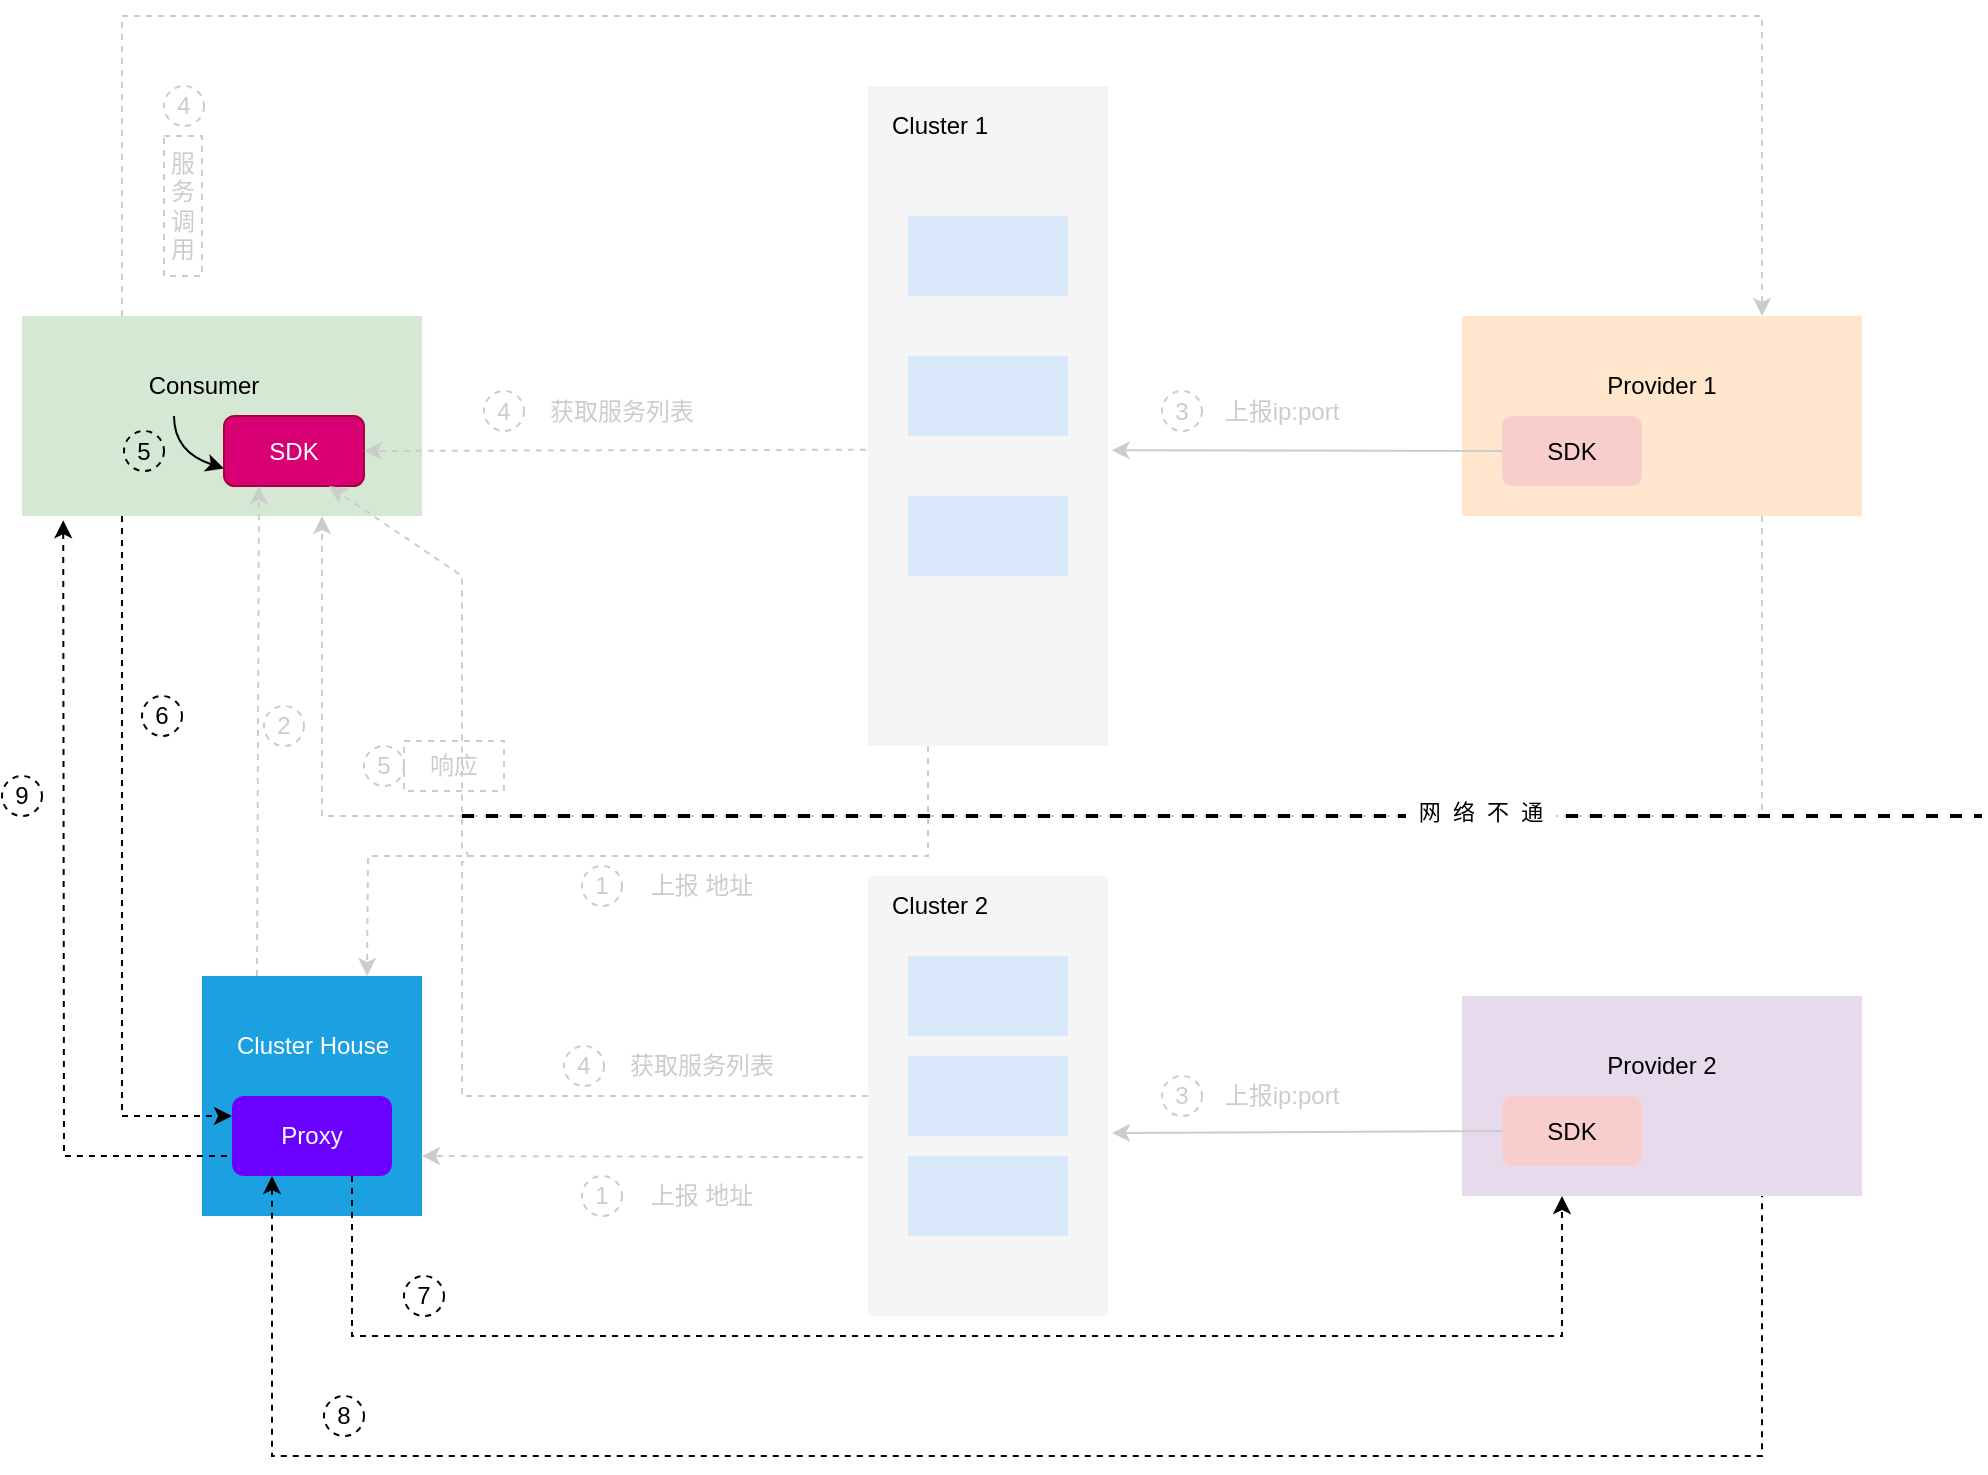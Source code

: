<mxfile version="15.4.0" type="device"><diagram id="qQoGq1cH7CEZReM-vbfz" name="第 1 页"><mxGraphModel dx="1928" dy="582" grid="1" gridSize="10" guides="1" tooltips="1" connect="1" arrows="1" fold="1" page="1" pageScale="1" pageWidth="827" pageHeight="1169" math="0" shadow="0"><root><mxCell id="0"/><mxCell id="1" parent="0"/><mxCell id="X7qGMK9cB8R1yC2NZc6N-1" value="" style="rounded=0;whiteSpace=wrap;html=1;fillColor=#ffe6cc;strokeColor=none;" parent="1" vertex="1"><mxGeometry x="660" y="430" width="200" height="100" as="geometry"/></mxCell><mxCell id="X7qGMK9cB8R1yC2NZc6N-2" value="SDK" style="rounded=1;whiteSpace=wrap;html=1;fillColor=#f8cecc;strokeColor=none;" parent="1" vertex="1"><mxGeometry x="680" y="480" width="70" height="35" as="geometry"/></mxCell><mxCell id="X7qGMK9cB8R1yC2NZc6N-3" value="" style="rounded=0;whiteSpace=wrap;html=1;fillColor=#f5f5f5;strokeColor=none;fontColor=#333333;" parent="1" vertex="1"><mxGeometry x="363" y="315" width="120" height="330" as="geometry"/></mxCell><mxCell id="X7qGMK9cB8R1yC2NZc6N-4" value="" style="rounded=0;whiteSpace=wrap;html=1;fillColor=#dae8fc;strokeColor=none;" parent="1" vertex="1"><mxGeometry x="383" y="380" width="80" height="40" as="geometry"/></mxCell><mxCell id="X7qGMK9cB8R1yC2NZc6N-5" value="" style="rounded=0;whiteSpace=wrap;html=1;fillColor=#dae8fc;strokeColor=none;" parent="1" vertex="1"><mxGeometry x="383" y="450" width="80" height="40" as="geometry"/></mxCell><mxCell id="X7qGMK9cB8R1yC2NZc6N-6" value="" style="rounded=0;whiteSpace=wrap;html=1;fillColor=#dae8fc;strokeColor=none;" parent="1" vertex="1"><mxGeometry x="383" y="520" width="80" height="40" as="geometry"/></mxCell><mxCell id="X7qGMK9cB8R1yC2NZc6N-7" value="Cluster 1" style="text;html=1;strokeColor=none;fillColor=none;align=center;verticalAlign=middle;whiteSpace=wrap;rounded=0;" parent="1" vertex="1"><mxGeometry x="369" y="320" width="60" height="30" as="geometry"/></mxCell><mxCell id="X7qGMK9cB8R1yC2NZc6N-8" value="Provider 1" style="text;html=1;strokeColor=none;fillColor=none;align=center;verticalAlign=middle;whiteSpace=wrap;rounded=0;" parent="1" vertex="1"><mxGeometry x="730" y="450" width="60" height="30" as="geometry"/></mxCell><mxCell id="X7qGMK9cB8R1yC2NZc6N-9" value="" style="rounded=0;whiteSpace=wrap;html=1;fillColor=#d5e8d4;strokeColor=none;" parent="1" vertex="1"><mxGeometry x="-60" y="430" width="200" height="100" as="geometry"/></mxCell><mxCell id="X7qGMK9cB8R1yC2NZc6N-10" value="SDK" style="rounded=1;whiteSpace=wrap;html=1;fillColor=#d80073;strokeColor=#A50040;fontColor=#ffffff;" parent="1" vertex="1"><mxGeometry x="41" y="480" width="70" height="35" as="geometry"/></mxCell><mxCell id="X7qGMK9cB8R1yC2NZc6N-11" value="Consumer" style="text;html=1;strokeColor=none;fillColor=none;align=center;verticalAlign=middle;whiteSpace=wrap;rounded=0;" parent="1" vertex="1"><mxGeometry x="1" y="450" width="60" height="30" as="geometry"/></mxCell><mxCell id="1PCaNUX1M2OfLm39Njzx-1" value="" style="endArrow=classic;html=1;rounded=0;exitX=0;exitY=0.5;exitDx=0;exitDy=0;entryX=1.015;entryY=0.552;entryDx=0;entryDy=0;entryPerimeter=0;strokeColor=#CCCCCC;" parent="1" source="X7qGMK9cB8R1yC2NZc6N-2" target="X7qGMK9cB8R1yC2NZc6N-3" edge="1"><mxGeometry width="50" height="50" relative="1" as="geometry"><mxPoint x="270" y="710" as="sourcePoint"/><mxPoint x="320" y="660" as="targetPoint"/></mxGeometry></mxCell><mxCell id="1PCaNUX1M2OfLm39Njzx-2" value="" style="endArrow=classic;html=1;rounded=0;exitX=-0.009;exitY=0.551;exitDx=0;exitDy=0;entryX=1;entryY=0.5;entryDx=0;entryDy=0;exitPerimeter=0;strokeColor=#CCCCCC;dashed=1;" parent="1" source="X7qGMK9cB8R1yC2NZc6N-3" target="X7qGMK9cB8R1yC2NZc6N-10" edge="1"><mxGeometry width="50" height="50" relative="1" as="geometry"><mxPoint x="579" y="507.5" as="sourcePoint"/><mxPoint x="496.48" y="508.15" as="targetPoint"/></mxGeometry></mxCell><mxCell id="1PCaNUX1M2OfLm39Njzx-3" value="" style="curved=1;endArrow=classic;html=1;rounded=0;exitX=0.25;exitY=1;exitDx=0;exitDy=0;entryX=0;entryY=0.75;entryDx=0;entryDy=0;" parent="1" source="X7qGMK9cB8R1yC2NZc6N-11" target="X7qGMK9cB8R1yC2NZc6N-10" edge="1"><mxGeometry width="50" height="50" relative="1" as="geometry"><mxPoint x="-29" y="630" as="sourcePoint"/><mxPoint x="21" y="580" as="targetPoint"/><Array as="points"><mxPoint x="16" y="498"/></Array></mxGeometry></mxCell><mxCell id="1PCaNUX1M2OfLm39Njzx-4" value="" style="endArrow=classic;html=1;rounded=0;exitX=0.25;exitY=0;exitDx=0;exitDy=0;entryX=0.75;entryY=0;entryDx=0;entryDy=0;strokeColor=#CCCCCC;dashed=1;" parent="1" source="X7qGMK9cB8R1yC2NZc6N-9" target="X7qGMK9cB8R1yC2NZc6N-1" edge="1"><mxGeometry width="50" height="50" relative="1" as="geometry"><mxPoint x="371.92" y="506.83" as="sourcePoint"/><mxPoint x="260" y="507.5" as="targetPoint"/><Array as="points"><mxPoint x="-10" y="280"/><mxPoint x="810" y="280"/></Array></mxGeometry></mxCell><mxCell id="1PCaNUX1M2OfLm39Njzx-7" value="" style="rounded=0;whiteSpace=wrap;html=1;fillColor=#E8DAED;strokeColor=none;" parent="1" vertex="1"><mxGeometry x="660" y="770" width="200" height="100" as="geometry"/></mxCell><mxCell id="1PCaNUX1M2OfLm39Njzx-8" value="SDK" style="rounded=1;whiteSpace=wrap;html=1;fillColor=#f8cecc;strokeColor=none;" parent="1" vertex="1"><mxGeometry x="680" y="820" width="70" height="35" as="geometry"/></mxCell><mxCell id="1PCaNUX1M2OfLm39Njzx-9" value="Provider 2" style="text;html=1;strokeColor=none;fillColor=none;align=center;verticalAlign=middle;whiteSpace=wrap;rounded=0;" parent="1" vertex="1"><mxGeometry x="730" y="790" width="60" height="30" as="geometry"/></mxCell><mxCell id="1PCaNUX1M2OfLm39Njzx-10" value="" style="rounded=0;whiteSpace=wrap;html=1;fillColor=#f5f5f5;strokeColor=none;fontColor=#333333;" parent="1" vertex="1"><mxGeometry x="363" y="710" width="120" height="220" as="geometry"/></mxCell><mxCell id="1PCaNUX1M2OfLm39Njzx-11" value="" style="rounded=0;whiteSpace=wrap;html=1;fillColor=#dae8fc;strokeColor=none;" parent="1" vertex="1"><mxGeometry x="383" y="750" width="80" height="40" as="geometry"/></mxCell><mxCell id="1PCaNUX1M2OfLm39Njzx-12" value="" style="rounded=0;whiteSpace=wrap;html=1;fillColor=#dae8fc;strokeColor=none;" parent="1" vertex="1"><mxGeometry x="383" y="800" width="80" height="40" as="geometry"/></mxCell><mxCell id="1PCaNUX1M2OfLm39Njzx-13" value="" style="rounded=0;whiteSpace=wrap;html=1;fillColor=#dae8fc;strokeColor=none;" parent="1" vertex="1"><mxGeometry x="383" y="850" width="80" height="40" as="geometry"/></mxCell><mxCell id="1PCaNUX1M2OfLm39Njzx-14" value="Cluster 2" style="text;html=1;strokeColor=none;fillColor=none;align=center;verticalAlign=middle;whiteSpace=wrap;rounded=0;" parent="1" vertex="1"><mxGeometry x="369" y="710" width="60" height="30" as="geometry"/></mxCell><mxCell id="1PCaNUX1M2OfLm39Njzx-15" value="" style="endArrow=classic;html=1;rounded=0;exitX=0;exitY=0.5;exitDx=0;exitDy=0;entryX=1.017;entryY=0.584;entryDx=0;entryDy=0;entryPerimeter=0;strokeColor=#CCCCCC;" parent="1" source="1PCaNUX1M2OfLm39Njzx-8" target="1PCaNUX1M2OfLm39Njzx-10" edge="1"><mxGeometry width="50" height="50" relative="1" as="geometry"><mxPoint x="579" y="507.5" as="sourcePoint"/><mxPoint x="494.8" y="507.16" as="targetPoint"/></mxGeometry></mxCell><mxCell id="1PCaNUX1M2OfLm39Njzx-18" value="3" style="ellipse;whiteSpace=wrap;html=1;aspect=fixed;fillColor=none;dashed=1;strokeColor=#CCCCCC;fontColor=#CCCCCC;" parent="1" vertex="1"><mxGeometry x="510" y="467.5" width="20" height="20" as="geometry"/></mxCell><mxCell id="1PCaNUX1M2OfLm39Njzx-19" value="5" style="ellipse;whiteSpace=wrap;html=1;aspect=fixed;fillColor=none;dashed=1;" parent="1" vertex="1"><mxGeometry x="-9" y="487.5" width="20" height="20" as="geometry"/></mxCell><mxCell id="1PCaNUX1M2OfLm39Njzx-20" value="4" style="ellipse;whiteSpace=wrap;html=1;aspect=fixed;fillColor=none;dashed=1;fontColor=#CCCCCC;strokeColor=#CCCCCC;" parent="1" vertex="1"><mxGeometry x="171" y="467.5" width="20" height="20" as="geometry"/></mxCell><mxCell id="1PCaNUX1M2OfLm39Njzx-21" value="5" style="ellipse;whiteSpace=wrap;html=1;aspect=fixed;fillColor=none;dashed=1;strokeColor=#CCCCCC;fontColor=#CCCCCC;" parent="1" vertex="1"><mxGeometry x="111" y="645" width="20" height="20" as="geometry"/></mxCell><mxCell id="1PCaNUX1M2OfLm39Njzx-22" value="4" style="ellipse;whiteSpace=wrap;html=1;aspect=fixed;fillColor=none;dashed=1;strokeColor=#CCCCCC;fontColor=#CCCCCC;" parent="1" vertex="1"><mxGeometry x="11" y="315" width="20" height="20" as="geometry"/></mxCell><mxCell id="1PCaNUX1M2OfLm39Njzx-23" value="上报ip:port" style="text;html=1;strokeColor=none;fillColor=none;align=center;verticalAlign=middle;whiteSpace=wrap;rounded=0;dashed=1;fontColor=#CCCCCC;" parent="1" vertex="1"><mxGeometry x="530" y="462.5" width="80" height="30" as="geometry"/></mxCell><mxCell id="1PCaNUX1M2OfLm39Njzx-24" value="获取服务列表" style="text;html=1;strokeColor=none;fillColor=none;align=center;verticalAlign=middle;whiteSpace=wrap;rounded=0;dashed=1;fontColor=#CCCCCC;" parent="1" vertex="1"><mxGeometry x="200" y="462.5" width="80" height="30" as="geometry"/></mxCell><mxCell id="1PCaNUX1M2OfLm39Njzx-25" value="服务调用" style="text;html=1;strokeColor=#CCCCCC;fillColor=none;align=center;verticalAlign=middle;whiteSpace=wrap;rounded=0;dashed=1;fontColor=#CCCCCC;" parent="1" vertex="1"><mxGeometry x="11" y="340" width="19" height="70" as="geometry"/></mxCell><mxCell id="1PCaNUX1M2OfLm39Njzx-26" value="响应" style="text;html=1;strokeColor=#CCCCCC;fillColor=none;align=center;verticalAlign=middle;whiteSpace=wrap;rounded=0;dashed=1;fontColor=#CCCCCC;" parent="1" vertex="1"><mxGeometry x="131" y="642.5" width="50" height="25" as="geometry"/></mxCell><mxCell id="1PCaNUX1M2OfLm39Njzx-36" value="6" style="ellipse;whiteSpace=wrap;html=1;aspect=fixed;fillColor=none;dashed=1;" parent="1" vertex="1"><mxGeometry y="620" width="20" height="20" as="geometry"/></mxCell><mxCell id="1PCaNUX1M2OfLm39Njzx-38" value="9" style="ellipse;whiteSpace=wrap;html=1;aspect=fixed;fillColor=none;dashed=1;" parent="1" vertex="1"><mxGeometry x="-70" y="660" width="20" height="20" as="geometry"/></mxCell><mxCell id="_k_aqhZ8qPjCXraRc2PL-2" value="4" style="ellipse;whiteSpace=wrap;html=1;aspect=fixed;fillColor=none;dashed=1;fontColor=#CCCCCC;strokeColor=#CCCCCC;" vertex="1" parent="1"><mxGeometry x="211" y="795" width="20" height="20" as="geometry"/></mxCell><mxCell id="_k_aqhZ8qPjCXraRc2PL-3" value="获取服务列表" style="text;html=1;strokeColor=none;fillColor=none;align=center;verticalAlign=middle;whiteSpace=wrap;rounded=0;dashed=1;fontColor=#CCCCCC;" vertex="1" parent="1"><mxGeometry x="240" y="790" width="80" height="30" as="geometry"/></mxCell><mxCell id="_k_aqhZ8qPjCXraRc2PL-5" value="" style="rounded=0;whiteSpace=wrap;html=1;fontColor=#ffffff;strokeColor=none;fillColor=#1ba1e2;" vertex="1" parent="1"><mxGeometry x="30" y="760" width="110" height="120" as="geometry"/></mxCell><mxCell id="_k_aqhZ8qPjCXraRc2PL-6" value="" style="endArrow=classic;html=1;rounded=0;exitX=0.25;exitY=0;exitDx=0;exitDy=0;entryX=0.25;entryY=1;entryDx=0;entryDy=0;strokeColor=#CCCCCC;dashed=1;" edge="1" parent="1" source="_k_aqhZ8qPjCXraRc2PL-5" target="X7qGMK9cB8R1yC2NZc6N-10"><mxGeometry width="50" height="50" relative="1" as="geometry"><mxPoint x="371.92" y="506.83" as="sourcePoint"/><mxPoint x="121" y="507.5" as="targetPoint"/></mxGeometry></mxCell><mxCell id="_k_aqhZ8qPjCXraRc2PL-7" value="" style="endArrow=classic;html=1;rounded=0;exitX=-0.022;exitY=0.639;exitDx=0;exitDy=0;entryX=1;entryY=0.75;entryDx=0;entryDy=0;strokeColor=#CCCCCC;dashed=1;exitPerimeter=0;" edge="1" parent="1" source="1PCaNUX1M2OfLm39Njzx-10" target="_k_aqhZ8qPjCXraRc2PL-5"><mxGeometry width="50" height="50" relative="1" as="geometry"><mxPoint x="371.92" y="506.83" as="sourcePoint"/><mxPoint x="121.0" y="507.5" as="targetPoint"/></mxGeometry></mxCell><mxCell id="_k_aqhZ8qPjCXraRc2PL-8" value="2" style="ellipse;whiteSpace=wrap;html=1;aspect=fixed;fillColor=none;dashed=1;fontColor=#CCCCCC;strokeColor=#CCCCCC;" vertex="1" parent="1"><mxGeometry x="61" y="625" width="20" height="20" as="geometry"/></mxCell><mxCell id="_k_aqhZ8qPjCXraRc2PL-10" value="3" style="ellipse;whiteSpace=wrap;html=1;aspect=fixed;fillColor=none;dashed=1;strokeColor=#CCCCCC;fontColor=#CCCCCC;" vertex="1" parent="1"><mxGeometry x="510" y="810" width="20" height="20" as="geometry"/></mxCell><mxCell id="_k_aqhZ8qPjCXraRc2PL-11" value="上报ip:port" style="text;html=1;strokeColor=none;fillColor=none;align=center;verticalAlign=middle;whiteSpace=wrap;rounded=0;dashed=1;fontColor=#CCCCCC;" vertex="1" parent="1"><mxGeometry x="530" y="805" width="80" height="30" as="geometry"/></mxCell><mxCell id="_k_aqhZ8qPjCXraRc2PL-12" value="" style="endArrow=classic;html=1;rounded=0;exitX=0.25;exitY=1;exitDx=0;exitDy=0;entryX=0.75;entryY=0;entryDx=0;entryDy=0;strokeColor=#CCCCCC;dashed=1;" edge="1" parent="1" source="X7qGMK9cB8R1yC2NZc6N-3" target="_k_aqhZ8qPjCXraRc2PL-5"><mxGeometry width="50" height="50" relative="1" as="geometry"><mxPoint x="371.92" y="506.83" as="sourcePoint"/><mxPoint x="121.0" y="507.5" as="targetPoint"/><Array as="points"><mxPoint x="393" y="700"/><mxPoint x="113" y="700"/></Array></mxGeometry></mxCell><mxCell id="_k_aqhZ8qPjCXraRc2PL-14" value="" style="endArrow=classic;html=1;rounded=0;exitX=0;exitY=0.5;exitDx=0;exitDy=0;entryX=0.75;entryY=1;entryDx=0;entryDy=0;strokeColor=#CCCCCC;dashed=1;jumpStyle=arc;" edge="1" parent="1" source="1PCaNUX1M2OfLm39Njzx-10" target="X7qGMK9cB8R1yC2NZc6N-10"><mxGeometry width="50" height="50" relative="1" as="geometry"><mxPoint x="370.36" y="860.58" as="sourcePoint"/><mxPoint x="150" y="860" as="targetPoint"/><Array as="points"><mxPoint x="160" y="820"/><mxPoint x="160" y="560"/></Array></mxGeometry></mxCell><mxCell id="1PCaNUX1M2OfLm39Njzx-43" value="" style="endArrow=classic;html=1;rounded=0;exitX=0.75;exitY=1;exitDx=0;exitDy=0;entryX=0.75;entryY=1;entryDx=0;entryDy=0;dashed=1;strokeColor=#CCCCCC;endFill=1;" parent="1" source="X7qGMK9cB8R1yC2NZc6N-1" target="X7qGMK9cB8R1yC2NZc6N-9" edge="1"><mxGeometry width="50" height="50" relative="1" as="geometry"><mxPoint x="810" y="530" as="sourcePoint"/><mxPoint x="90" y="530" as="targetPoint"/><Array as="points"><mxPoint x="810" y="680"/><mxPoint x="90" y="680"/></Array></mxGeometry></mxCell><mxCell id="_k_aqhZ8qPjCXraRc2PL-16" value="1" style="ellipse;whiteSpace=wrap;html=1;aspect=fixed;fillColor=none;dashed=1;strokeColor=#CCCCCC;fontColor=#CCCCCC;" vertex="1" parent="1"><mxGeometry x="220" y="705" width="20" height="20" as="geometry"/></mxCell><mxCell id="_k_aqhZ8qPjCXraRc2PL-17" value="上报 地址" style="text;html=1;strokeColor=none;fillColor=none;align=center;verticalAlign=middle;whiteSpace=wrap;rounded=0;dashed=1;fontColor=#CCCCCC;" vertex="1" parent="1"><mxGeometry x="240" y="700" width="80" height="30" as="geometry"/></mxCell><mxCell id="_k_aqhZ8qPjCXraRc2PL-18" value="1" style="ellipse;whiteSpace=wrap;html=1;aspect=fixed;fillColor=none;dashed=1;strokeColor=#CCCCCC;fontColor=#CCCCCC;" vertex="1" parent="1"><mxGeometry x="220" y="860" width="20" height="20" as="geometry"/></mxCell><mxCell id="_k_aqhZ8qPjCXraRc2PL-19" value="上报 地址" style="text;html=1;strokeColor=none;fillColor=none;align=center;verticalAlign=middle;whiteSpace=wrap;rounded=0;dashed=1;fontColor=#CCCCCC;" vertex="1" parent="1"><mxGeometry x="240" y="855" width="80" height="30" as="geometry"/></mxCell><mxCell id="_k_aqhZ8qPjCXraRc2PL-20" value="" style="endArrow=none;dashed=1;html=1;rounded=0;fontColor=#000000;strokeColor=#000000;jumpStyle=none;strokeWidth=2;" edge="1" parent="1"><mxGeometry width="50" height="50" relative="1" as="geometry"><mxPoint x="160" y="680" as="sourcePoint"/><mxPoint x="920" y="680" as="targetPoint"/></mxGeometry></mxCell><mxCell id="_k_aqhZ8qPjCXraRc2PL-21" value="&lt;font color=&quot;#000000&quot;&gt;&amp;nbsp; 网&amp;nbsp; 络&amp;nbsp; 不&amp;nbsp; 通&amp;nbsp;&amp;nbsp;&lt;/font&gt;" style="edgeLabel;html=1;align=center;verticalAlign=middle;resizable=0;points=[];fontColor=#CCCCCC;" vertex="1" connectable="0" parent="_k_aqhZ8qPjCXraRc2PL-20"><mxGeometry x="0.34" y="2" relative="1" as="geometry"><mxPoint as="offset"/></mxGeometry></mxCell><mxCell id="_k_aqhZ8qPjCXraRc2PL-22" value="Cluster House" style="text;html=1;strokeColor=none;fillColor=none;align=center;verticalAlign=middle;whiteSpace=wrap;rounded=0;fontColor=#FFFFFF;" vertex="1" parent="1"><mxGeometry x="40.5" y="780" width="89" height="30" as="geometry"/></mxCell><mxCell id="_k_aqhZ8qPjCXraRc2PL-23" value="Proxy" style="rounded=1;whiteSpace=wrap;html=1;fontColor=#ffffff;strokeColor=none;fillColor=#6a00ff;" vertex="1" parent="1"><mxGeometry x="45" y="820" width="80" height="40" as="geometry"/></mxCell><mxCell id="1PCaNUX1M2OfLm39Njzx-37" value="" style="endArrow=classic;html=1;rounded=0;fontSize=14;fontColor=#000000;strokeColor=#000000;exitX=0.25;exitY=1;exitDx=0;exitDy=0;entryX=0;entryY=0.25;entryDx=0;entryDy=0;dashed=1;startArrow=none;startFill=0;" parent="1" source="X7qGMK9cB8R1yC2NZc6N-9" target="_k_aqhZ8qPjCXraRc2PL-23" edge="1"><mxGeometry width="50" height="50" relative="1" as="geometry"><mxPoint y="540" as="sourcePoint"/><mxPoint x="820" y="880" as="targetPoint"/><Array as="points"><mxPoint x="-10" y="830"/></Array></mxGeometry></mxCell><mxCell id="_k_aqhZ8qPjCXraRc2PL-24" value="" style="endArrow=classic;html=1;rounded=0;fontSize=14;fontColor=#000000;strokeColor=#000000;exitX=0.75;exitY=1;exitDx=0;exitDy=0;entryX=0.25;entryY=1;entryDx=0;entryDy=0;dashed=1;startArrow=none;startFill=0;" edge="1" parent="1" source="_k_aqhZ8qPjCXraRc2PL-23" target="1PCaNUX1M2OfLm39Njzx-7"><mxGeometry width="50" height="50" relative="1" as="geometry"><mxPoint y="540.0" as="sourcePoint"/><mxPoint x="55" y="850" as="targetPoint"/><Array as="points"><mxPoint x="105" y="940"/><mxPoint x="710" y="940"/></Array></mxGeometry></mxCell><mxCell id="1PCaNUX1M2OfLm39Njzx-33" value="" style="endArrow=none;html=1;rounded=0;fontSize=14;fontColor=#000000;strokeColor=#000000;entryX=0.75;entryY=1;entryDx=0;entryDy=0;dashed=1;startArrow=classic;startFill=1;endFill=0;exitX=0.25;exitY=1;exitDx=0;exitDy=0;" parent="1" target="1PCaNUX1M2OfLm39Njzx-7" edge="1" source="_k_aqhZ8qPjCXraRc2PL-23"><mxGeometry width="50" height="50" relative="1" as="geometry"><mxPoint x="-38" y="530" as="sourcePoint"/><mxPoint x="86" y="525" as="targetPoint"/><Array as="points"><mxPoint x="65" y="1000"/><mxPoint x="810" y="1000"/></Array></mxGeometry></mxCell><mxCell id="_k_aqhZ8qPjCXraRc2PL-25" value="" style="endArrow=none;html=1;rounded=0;fontSize=14;fontColor=#000000;strokeColor=#000000;dashed=1;startArrow=classic;startFill=1;endFill=0;exitX=0.103;exitY=1.021;exitDx=0;exitDy=0;exitPerimeter=0;entryX=0;entryY=0.75;entryDx=0;entryDy=0;" edge="1" parent="1" source="X7qGMK9cB8R1yC2NZc6N-9" target="_k_aqhZ8qPjCXraRc2PL-23"><mxGeometry width="50" height="50" relative="1" as="geometry"><mxPoint x="75" y="870" as="sourcePoint"/><mxPoint x="410" y="960" as="targetPoint"/><Array as="points"><mxPoint x="-39" y="850"/></Array></mxGeometry></mxCell><mxCell id="_k_aqhZ8qPjCXraRc2PL-26" value="7" style="ellipse;whiteSpace=wrap;html=1;aspect=fixed;fillColor=none;dashed=1;" vertex="1" parent="1"><mxGeometry x="131" y="910" width="20" height="20" as="geometry"/></mxCell><mxCell id="_k_aqhZ8qPjCXraRc2PL-28" value="8" style="ellipse;whiteSpace=wrap;html=1;aspect=fixed;fillColor=none;dashed=1;" vertex="1" parent="1"><mxGeometry x="91" y="970" width="20" height="20" as="geometry"/></mxCell></root></mxGraphModel></diagram></mxfile>
